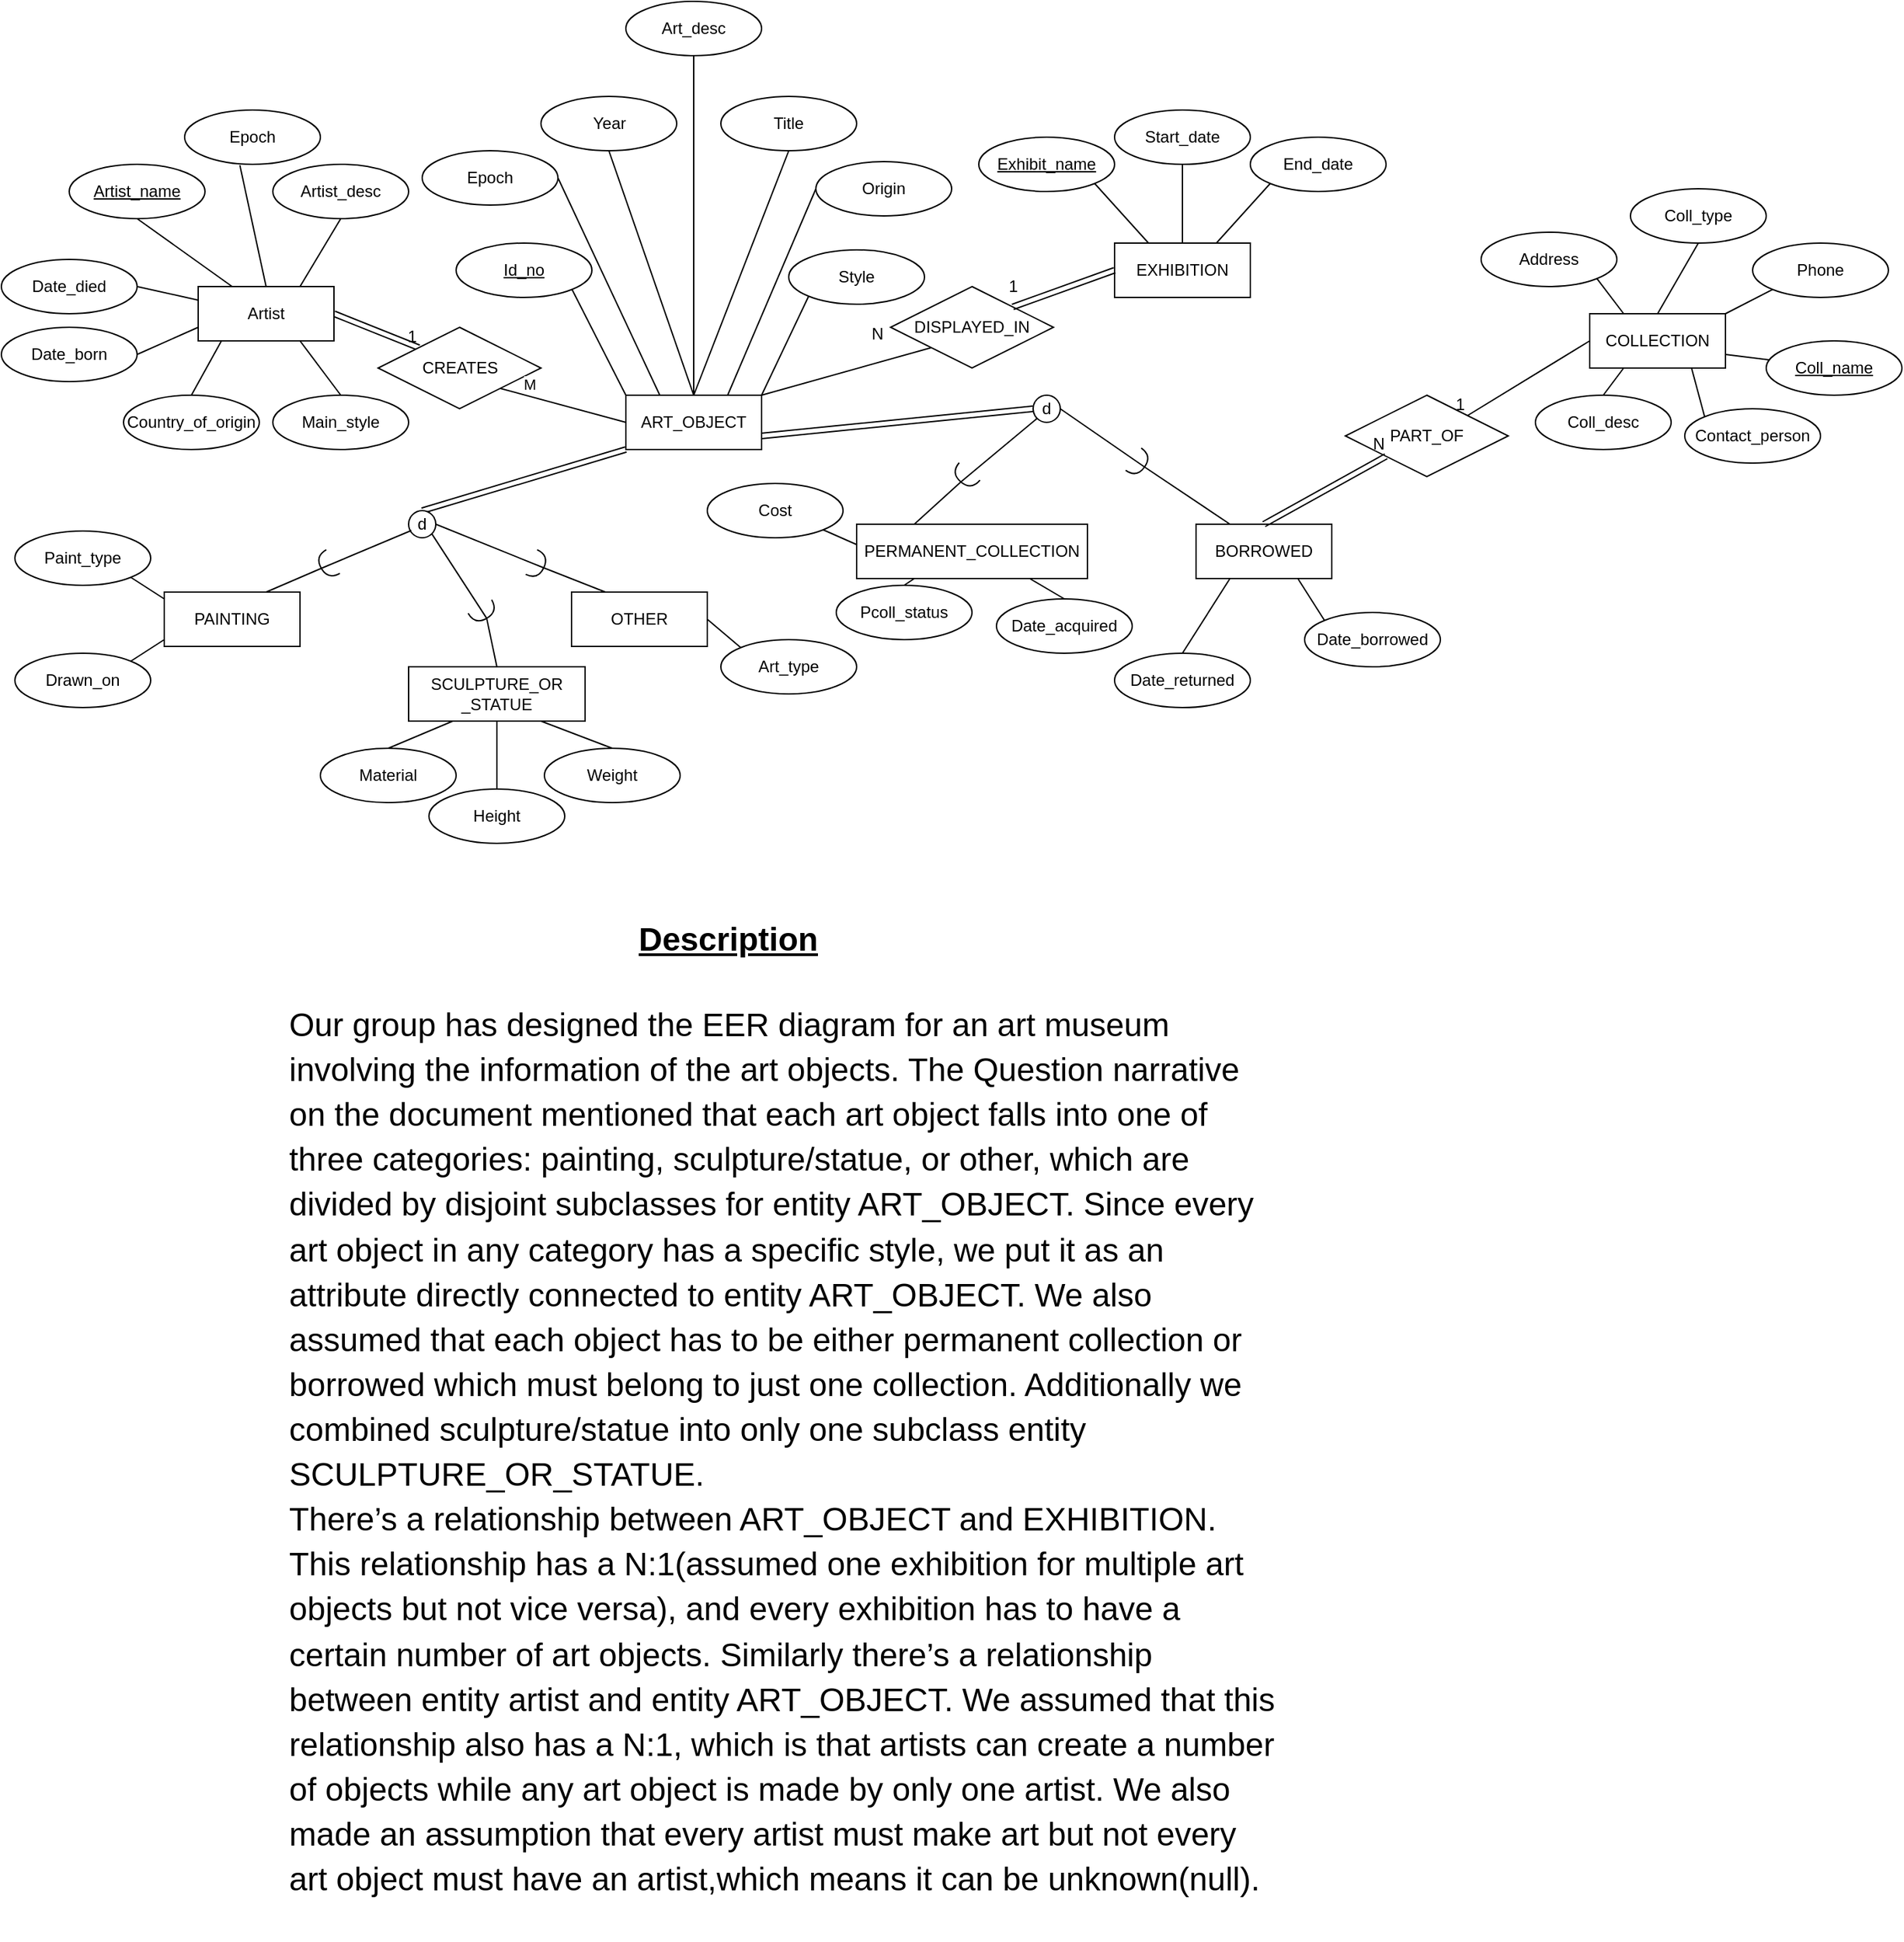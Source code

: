 <mxfile>
    <diagram id="54PZoBZla_RP72kpvhu2" name="Page-1">
        <mxGraphModel dx="2553" dy="2038" grid="1" gridSize="10" guides="0" tooltips="1" connect="1" arrows="1" fold="1" page="1" pageScale="1" pageWidth="850" pageHeight="1100" math="0" shadow="0">
            <root>
                <mxCell id="0"/>
                <mxCell id="1" parent="0"/>
                <mxCell id="2" value="ART_OBJECT" style="whiteSpace=wrap;html=1;align=center;" parent="1" vertex="1">
                    <mxGeometry x="350" y="150" width="100" height="40" as="geometry"/>
                </mxCell>
                <mxCell id="3" value="Id_no" style="ellipse;whiteSpace=wrap;html=1;align=center;fontStyle=4;" parent="1" vertex="1">
                    <mxGeometry x="225" y="38" width="100" height="40" as="geometry"/>
                </mxCell>
                <mxCell id="4" value="Title" style="ellipse;whiteSpace=wrap;html=1;align=center;" parent="1" vertex="1">
                    <mxGeometry x="420" y="-70" width="100" height="40" as="geometry"/>
                </mxCell>
                <mxCell id="5" value="Year" style="ellipse;whiteSpace=wrap;html=1;align=center;" parent="1" vertex="1">
                    <mxGeometry x="287.5" y="-70" width="100" height="40" as="geometry"/>
                </mxCell>
                <mxCell id="6" value="Art_desc" style="ellipse;whiteSpace=wrap;html=1;align=center;" parent="1" vertex="1">
                    <mxGeometry x="350" y="-140" width="100" height="40" as="geometry"/>
                </mxCell>
                <mxCell id="7" value="" style="endArrow=none;html=1;rounded=0;entryX=0;entryY=0;entryDx=0;entryDy=0;exitX=1;exitY=1;exitDx=0;exitDy=0;" parent="1" source="3" target="2" edge="1">
                    <mxGeometry relative="1" as="geometry">
                        <mxPoint x="330" y="260" as="sourcePoint"/>
                        <mxPoint x="490" y="260" as="targetPoint"/>
                    </mxGeometry>
                </mxCell>
                <mxCell id="8" value="" style="endArrow=none;html=1;rounded=0;exitX=0.5;exitY=1;exitDx=0;exitDy=0;" parent="1" source="5" edge="1">
                    <mxGeometry relative="1" as="geometry">
                        <mxPoint x="330" y="260" as="sourcePoint"/>
                        <mxPoint x="400" y="150" as="targetPoint"/>
                    </mxGeometry>
                </mxCell>
                <mxCell id="9" value="" style="endArrow=none;html=1;rounded=0;entryX=0.5;entryY=1;entryDx=0;entryDy=0;" parent="1" target="6" edge="1">
                    <mxGeometry relative="1" as="geometry">
                        <mxPoint x="400" y="150" as="sourcePoint"/>
                        <mxPoint x="490" y="260" as="targetPoint"/>
                    </mxGeometry>
                </mxCell>
                <mxCell id="10" value="" style="endArrow=none;html=1;rounded=0;entryX=0.5;entryY=1;entryDx=0;entryDy=0;" parent="1" target="4" edge="1">
                    <mxGeometry relative="1" as="geometry">
                        <mxPoint x="400" y="150" as="sourcePoint"/>
                        <mxPoint x="490" y="260" as="targetPoint"/>
                    </mxGeometry>
                </mxCell>
                <mxCell id="11" value="" style="ellipse;whiteSpace=wrap;html=1;align=center;aspect=fixed;fillColor=none;strokeColor=none;resizable=0;perimeter=centerPerimeter;rotatable=0;allowArrows=0;points=[];outlineConnect=1;" parent="1" vertex="1">
                    <mxGeometry x="200" y="240" width="10" height="10" as="geometry"/>
                </mxCell>
                <mxCell id="12" value="PAINTING" style="whiteSpace=wrap;html=1;align=center;" parent="1" vertex="1">
                    <mxGeometry x="10" y="295" width="100" height="40" as="geometry"/>
                </mxCell>
                <mxCell id="14" value="SCULPTURE_OR _STATUE" style="whiteSpace=wrap;html=1;align=center;" parent="1" vertex="1">
                    <mxGeometry x="190" y="350" width="130" height="40" as="geometry"/>
                </mxCell>
                <mxCell id="15" value="OTHER" style="whiteSpace=wrap;html=1;align=center;" parent="1" vertex="1">
                    <mxGeometry x="310" y="295" width="100" height="40" as="geometry"/>
                </mxCell>
                <mxCell id="16" value="" style="shape=link;html=1;rounded=0;exitX=0;exitY=1;exitDx=0;exitDy=0;entryX=0.5;entryY=0;entryDx=0;entryDy=0;" parent="1" source="2" target="19" edge="1">
                    <mxGeometry relative="1" as="geometry">
                        <mxPoint x="280" y="260" as="sourcePoint"/>
                        <mxPoint x="400" y="260" as="targetPoint"/>
                    </mxGeometry>
                </mxCell>
                <mxCell id="17" value="" style="ellipse;whiteSpace=wrap;html=1;align=center;aspect=fixed;fillColor=none;strokeColor=none;resizable=0;perimeter=centerPerimeter;rotatable=0;allowArrows=0;points=[];outlineConnect=1;" parent="1" vertex="1">
                    <mxGeometry x="250" y="240" width="10" height="10" as="geometry"/>
                </mxCell>
                <mxCell id="18" value="" style="ellipse;whiteSpace=wrap;html=1;align=center;aspect=fixed;fillColor=none;strokeColor=none;resizable=0;perimeter=centerPerimeter;rotatable=0;allowArrows=0;points=[];outlineConnect=1;" parent="1" vertex="1">
                    <mxGeometry x="242.5" y="270" width="10" height="10" as="geometry"/>
                </mxCell>
                <mxCell id="19" value="d" style="ellipse;whiteSpace=wrap;html=1;" parent="1" vertex="1">
                    <mxGeometry x="190" y="235" width="20" height="20" as="geometry"/>
                </mxCell>
                <mxCell id="20" value="" style="ellipse;whiteSpace=wrap;html=1;align=center;aspect=fixed;fillColor=none;strokeColor=none;resizable=0;perimeter=centerPerimeter;rotatable=0;allowArrows=0;points=[];outlineConnect=1;" parent="1" vertex="1">
                    <mxGeometry x="250" y="240" width="10" height="10" as="geometry"/>
                </mxCell>
                <mxCell id="21" value="" style="ellipse;whiteSpace=wrap;html=1;align=center;aspect=fixed;fillColor=none;strokeColor=none;resizable=0;perimeter=centerPerimeter;rotatable=0;allowArrows=0;points=[];outlineConnect=1;" parent="1" vertex="1">
                    <mxGeometry x="250" y="240" width="10" height="10" as="geometry"/>
                </mxCell>
                <mxCell id="22" value="Drawn_on" style="ellipse;whiteSpace=wrap;html=1;align=center;" parent="1" vertex="1">
                    <mxGeometry x="-100" y="340" width="100" height="40" as="geometry"/>
                </mxCell>
                <mxCell id="23" value="Style" style="ellipse;whiteSpace=wrap;html=1;align=center;" parent="1" vertex="1">
                    <mxGeometry x="470" y="43" width="100" height="40" as="geometry"/>
                </mxCell>
                <mxCell id="24" value="Paint_type" style="ellipse;whiteSpace=wrap;html=1;align=center;" parent="1" vertex="1">
                    <mxGeometry x="-100" y="250" width="100" height="40" as="geometry"/>
                </mxCell>
                <mxCell id="25" value="" style="endArrow=none;html=1;rounded=0;entryX=0.1;entryY=0.732;entryDx=0;entryDy=0;exitX=1;exitY=0.5;exitDx=0;exitDy=0;exitPerimeter=0;entryPerimeter=0;" parent="1" source="27" target="19" edge="1">
                    <mxGeometry width="50" height="50" relative="1" as="geometry">
                        <mxPoint x="-13.94" y="363.078" as="sourcePoint"/>
                        <mxPoint x="3" y="327" as="targetPoint"/>
                    </mxGeometry>
                </mxCell>
                <mxCell id="26" value="" style="endArrow=none;html=1;rounded=0;entryX=1;entryY=0.5;entryDx=0;entryDy=0;entryPerimeter=0;exitX=0.75;exitY=0;exitDx=0;exitDy=0;" parent="1" source="12" target="27" edge="1">
                    <mxGeometry width="50" height="50" relative="1" as="geometry">
                        <mxPoint x="-65" y="400" as="sourcePoint"/>
                        <mxPoint x="-110" y="470" as="targetPoint"/>
                    </mxGeometry>
                </mxCell>
                <mxCell id="27" value="" style="shape=requiredInterface;html=1;verticalLabelPosition=bottom;sketch=0;rotation=-210;" parent="1" vertex="1">
                    <mxGeometry x="125" y="265" width="10" height="20" as="geometry"/>
                </mxCell>
                <mxCell id="31" value="" style="endArrow=none;html=1;rounded=0;entryX=1;entryY=1;entryDx=0;entryDy=0;exitX=1;exitY=0.5;exitDx=0;exitDy=0;exitPerimeter=0;" parent="1" source="33" target="19" edge="1">
                    <mxGeometry width="50" height="50" relative="1" as="geometry">
                        <mxPoint x="427.22" y="302.408" as="sourcePoint"/>
                        <mxPoint x="444.16" y="266.33" as="targetPoint"/>
                    </mxGeometry>
                </mxCell>
                <mxCell id="32" value="" style="endArrow=none;html=1;rounded=0;entryX=1;entryY=0.5;entryDx=0;entryDy=0;entryPerimeter=0;exitX=0.5;exitY=0;exitDx=0;exitDy=0;" parent="1" source="14" target="33" edge="1">
                    <mxGeometry width="50" height="50" relative="1" as="geometry">
                        <mxPoint x="376.16" y="339.33" as="sourcePoint"/>
                        <mxPoint x="331.16" y="409.33" as="targetPoint"/>
                    </mxGeometry>
                </mxCell>
                <mxCell id="33" value="" style="shape=requiredInterface;html=1;verticalLabelPosition=bottom;sketch=0;rotation=60;" parent="1" vertex="1">
                    <mxGeometry x="240.0" y="300.0" width="10" height="20" as="geometry"/>
                </mxCell>
                <mxCell id="34" value="" style="endArrow=none;html=1;rounded=0;entryX=1;entryY=0.5;entryDx=0;entryDy=0;exitX=1;exitY=0.5;exitDx=0;exitDy=0;exitPerimeter=0;" parent="1" source="36" target="19" edge="1">
                    <mxGeometry width="50" height="50" relative="1" as="geometry">
                        <mxPoint x="557.22" y="272.408" as="sourcePoint"/>
                        <mxPoint x="250" y="170" as="targetPoint"/>
                        <Array as="points"/>
                    </mxGeometry>
                </mxCell>
                <mxCell id="35" value="" style="endArrow=none;html=1;rounded=0;exitX=0.25;exitY=0;exitDx=0;exitDy=0;entryX=1;entryY=0.5;entryDx=0;entryDy=0;entryPerimeter=0;" parent="1" source="15" target="36" edge="1">
                    <mxGeometry width="50" height="50" relative="1" as="geometry">
                        <mxPoint x="760" y="290" as="sourcePoint"/>
                        <mxPoint x="539" y="274" as="targetPoint"/>
                    </mxGeometry>
                </mxCell>
                <mxCell id="36" value="" style="shape=requiredInterface;html=1;verticalLabelPosition=bottom;sketch=0;rotation=25;" parent="1" vertex="1">
                    <mxGeometry x="280.0" y="265.0" width="10" height="20" as="geometry"/>
                </mxCell>
                <mxCell id="37" value="" style="endArrow=none;html=1;rounded=0;exitX=1;exitY=1;exitDx=0;exitDy=0;" parent="1" source="24" edge="1">
                    <mxGeometry relative="1" as="geometry">
                        <mxPoint x="-90" y="428" as="sourcePoint"/>
                        <mxPoint x="10" y="300" as="targetPoint"/>
                    </mxGeometry>
                </mxCell>
                <mxCell id="38" value="" style="endArrow=none;html=1;rounded=0;exitX=1;exitY=0;exitDx=0;exitDy=0;entryX=0;entryY=0.875;entryDx=0;entryDy=0;entryPerimeter=0;" parent="1" source="22" target="12" edge="1">
                    <mxGeometry relative="1" as="geometry">
                        <mxPoint x="-70" y="438" as="sourcePoint"/>
                        <mxPoint x="20" y="418" as="targetPoint"/>
                    </mxGeometry>
                </mxCell>
                <mxCell id="40" value="" style="endArrow=none;html=1;rounded=0;exitX=0;exitY=1;exitDx=0;exitDy=0;entryX=1;entryY=0;entryDx=0;entryDy=0;" parent="1" source="23" target="2" edge="1">
                    <mxGeometry relative="1" as="geometry">
                        <mxPoint x="30" y="430" as="sourcePoint"/>
                        <mxPoint x="400" y="150" as="targetPoint"/>
                    </mxGeometry>
                </mxCell>
                <mxCell id="42" value="Height" style="ellipse;whiteSpace=wrap;html=1;align=center;" parent="1" vertex="1">
                    <mxGeometry x="205" y="440" width="100" height="40" as="geometry"/>
                </mxCell>
                <mxCell id="45" value="" style="shape=link;html=1;rounded=0;entryX=0;entryY=0;entryDx=0;entryDy=0;exitX=1;exitY=0.5;exitDx=0;exitDy=0;" parent="1" source="129" target="130" edge="1">
                    <mxGeometry relative="1" as="geometry">
                        <mxPoint x="130" y="90" as="sourcePoint"/>
                        <mxPoint x="210" y="115" as="targetPoint"/>
                    </mxGeometry>
                </mxCell>
                <mxCell id="46" value="1" style="resizable=0;html=1;whiteSpace=wrap;align=right;verticalAlign=bottom;" parent="45" connectable="0" vertex="1">
                    <mxGeometry x="1" relative="1" as="geometry"/>
                </mxCell>
                <mxCell id="47" value="Date_born" style="ellipse;whiteSpace=wrap;html=1;align=center;" parent="1" vertex="1">
                    <mxGeometry x="-110" y="100" width="100" height="40" as="geometry"/>
                </mxCell>
                <mxCell id="48" value="Artist_name" style="ellipse;whiteSpace=wrap;html=1;align=center;fontStyle=4;" parent="1" vertex="1">
                    <mxGeometry x="-60" y="-20" width="100" height="40" as="geometry"/>
                </mxCell>
                <mxCell id="49" value="Date_died" style="ellipse;whiteSpace=wrap;html=1;align=center;" parent="1" vertex="1">
                    <mxGeometry x="-110" y="50" width="100" height="40" as="geometry"/>
                </mxCell>
                <mxCell id="50" value="Material" style="ellipse;whiteSpace=wrap;html=1;align=center;" parent="1" vertex="1">
                    <mxGeometry x="125" y="410" width="100" height="40" as="geometry"/>
                </mxCell>
                <mxCell id="51" value="Weight" style="ellipse;whiteSpace=wrap;html=1;align=center;" parent="1" vertex="1">
                    <mxGeometry x="290" y="410" width="100" height="40" as="geometry"/>
                </mxCell>
                <mxCell id="52" value="Country_of_origin" style="ellipse;whiteSpace=wrap;html=1;align=center;" parent="1" vertex="1">
                    <mxGeometry x="-20" y="150" width="100" height="40" as="geometry"/>
                </mxCell>
                <mxCell id="53" value="Epoch" style="ellipse;whiteSpace=wrap;html=1;align=center;" parent="1" vertex="1">
                    <mxGeometry x="25" y="-60" width="100" height="40" as="geometry"/>
                </mxCell>
                <mxCell id="54" value="Artist_desc" style="ellipse;whiteSpace=wrap;html=1;align=center;" parent="1" vertex="1">
                    <mxGeometry x="90" y="-20" width="100" height="40" as="geometry"/>
                </mxCell>
                <mxCell id="55" value="Main_style" style="ellipse;whiteSpace=wrap;html=1;align=center;" parent="1" vertex="1">
                    <mxGeometry x="90" y="150" width="100" height="40" as="geometry"/>
                </mxCell>
                <mxCell id="56" value="" style="endArrow=none;html=1;rounded=0;entryX=0.407;entryY=1.017;entryDx=0;entryDy=0;entryPerimeter=0;exitX=0.5;exitY=0;exitDx=0;exitDy=0;" parent="1" source="129" target="53" edge="1">
                    <mxGeometry relative="1" as="geometry">
                        <mxPoint x="80" y="70" as="sourcePoint"/>
                        <mxPoint x="140" y="140" as="targetPoint"/>
                    </mxGeometry>
                </mxCell>
                <mxCell id="57" value="" style="endArrow=none;html=1;rounded=0;exitX=0.5;exitY=0;exitDx=0;exitDy=0;entryX=0.5;entryY=1;entryDx=0;entryDy=0;" parent="1" source="42" target="14" edge="1">
                    <mxGeometry relative="1" as="geometry">
                        <mxPoint x="180" y="378" as="sourcePoint"/>
                        <mxPoint x="340" y="378" as="targetPoint"/>
                    </mxGeometry>
                </mxCell>
                <mxCell id="58" value="" style="endArrow=none;html=1;rounded=0;exitX=0.5;exitY=0;exitDx=0;exitDy=0;entryX=0.25;entryY=1;entryDx=0;entryDy=0;" parent="1" source="50" target="14" edge="1">
                    <mxGeometry relative="1" as="geometry">
                        <mxPoint x="180" y="378" as="sourcePoint"/>
                        <mxPoint x="340" y="378" as="targetPoint"/>
                    </mxGeometry>
                </mxCell>
                <mxCell id="59" value="" style="endArrow=none;html=1;rounded=0;entryX=0.5;entryY=0;entryDx=0;entryDy=0;exitX=0.75;exitY=1;exitDx=0;exitDy=0;" parent="1" source="14" target="51" edge="1">
                    <mxGeometry relative="1" as="geometry">
                        <mxPoint x="295" y="390" as="sourcePoint"/>
                        <mxPoint x="340" y="378" as="targetPoint"/>
                    </mxGeometry>
                </mxCell>
                <mxCell id="60" value="" style="endArrow=none;html=1;rounded=0;entryX=0.25;entryY=0;entryDx=0;entryDy=0;exitX=0.5;exitY=1;exitDx=0;exitDy=0;" parent="1" source="48" target="129" edge="1">
                    <mxGeometry relative="1" as="geometry">
                        <mxPoint x="-20" y="140" as="sourcePoint"/>
                        <mxPoint x="55" y="70" as="targetPoint"/>
                    </mxGeometry>
                </mxCell>
                <mxCell id="61" value="" style="endArrow=none;html=1;rounded=0;entryX=0;entryY=0.75;entryDx=0;entryDy=0;exitX=1;exitY=0.5;exitDx=0;exitDy=0;" parent="1" source="47" target="129" edge="1">
                    <mxGeometry relative="1" as="geometry">
                        <mxPoint x="-20" y="140" as="sourcePoint"/>
                        <mxPoint x="30" y="110" as="targetPoint"/>
                    </mxGeometry>
                </mxCell>
                <mxCell id="62" value="" style="endArrow=none;html=1;rounded=0;entryX=0;entryY=0.25;entryDx=0;entryDy=0;exitX=1;exitY=0.5;exitDx=0;exitDy=0;" parent="1" source="49" target="129" edge="1">
                    <mxGeometry relative="1" as="geometry">
                        <mxPoint x="-20" y="140" as="sourcePoint"/>
                        <mxPoint x="30" y="80" as="targetPoint"/>
                    </mxGeometry>
                </mxCell>
                <mxCell id="63" value="" style="endArrow=none;html=1;rounded=0;entryX=0.175;entryY=0.983;entryDx=0;entryDy=0;exitX=0.5;exitY=0;exitDx=0;exitDy=0;entryPerimeter=0;" parent="1" source="52" target="129" edge="1">
                    <mxGeometry relative="1" as="geometry">
                        <mxPoint x="-20" y="140" as="sourcePoint"/>
                        <mxPoint x="55" y="110" as="targetPoint"/>
                    </mxGeometry>
                </mxCell>
                <mxCell id="64" value="" style="endArrow=none;html=1;rounded=0;entryX=0.75;entryY=1;entryDx=0;entryDy=0;exitX=0.5;exitY=0;exitDx=0;exitDy=0;" parent="1" source="55" target="129" edge="1">
                    <mxGeometry relative="1" as="geometry">
                        <mxPoint x="-20" y="140" as="sourcePoint"/>
                        <mxPoint x="105" y="110" as="targetPoint"/>
                    </mxGeometry>
                </mxCell>
                <mxCell id="65" value="" style="endArrow=none;html=1;rounded=0;entryX=0.5;entryY=1;entryDx=0;entryDy=0;exitX=0.75;exitY=0;exitDx=0;exitDy=0;" parent="1" source="129" target="54" edge="1">
                    <mxGeometry relative="1" as="geometry">
                        <mxPoint x="105" y="70" as="sourcePoint"/>
                        <mxPoint x="140" y="140" as="targetPoint"/>
                    </mxGeometry>
                </mxCell>
                <mxCell id="66" value="Epoch" style="ellipse;whiteSpace=wrap;html=1;align=center;" parent="1" vertex="1">
                    <mxGeometry x="200" y="-30" width="100" height="40" as="geometry"/>
                </mxCell>
                <mxCell id="67" value="" style="endArrow=none;html=1;rounded=0;exitX=1;exitY=0.5;exitDx=0;exitDy=0;entryX=0.25;entryY=0;entryDx=0;entryDy=0;" parent="1" source="66" target="2" edge="1">
                    <mxGeometry relative="1" as="geometry">
                        <mxPoint x="300" as="sourcePoint"/>
                        <mxPoint x="400" y="150" as="targetPoint"/>
                    </mxGeometry>
                </mxCell>
                <mxCell id="68" value="Origin" style="ellipse;whiteSpace=wrap;html=1;align=center;" parent="1" vertex="1">
                    <mxGeometry x="490" y="-22" width="100" height="40" as="geometry"/>
                </mxCell>
                <mxCell id="69" value="" style="endArrow=none;html=1;rounded=0;entryX=0.75;entryY=0;entryDx=0;entryDy=0;exitX=0;exitY=0.5;exitDx=0;exitDy=0;" parent="1" source="68" target="2" edge="1">
                    <mxGeometry relative="1" as="geometry">
                        <mxPoint x="220" y="140" as="sourcePoint"/>
                        <mxPoint x="380" y="140" as="targetPoint"/>
                    </mxGeometry>
                </mxCell>
                <mxCell id="70" value="Art_type" style="ellipse;whiteSpace=wrap;html=1;align=center;" parent="1" vertex="1">
                    <mxGeometry x="420" y="330" width="100" height="40" as="geometry"/>
                </mxCell>
                <mxCell id="71" value="" style="endArrow=none;html=1;rounded=0;entryX=0;entryY=0;entryDx=0;entryDy=0;exitX=1;exitY=0.5;exitDx=0;exitDy=0;" parent="1" source="15" target="70" edge="1">
                    <mxGeometry relative="1" as="geometry">
                        <mxPoint x="500" y="338" as="sourcePoint"/>
                        <mxPoint x="660" y="338" as="targetPoint"/>
                    </mxGeometry>
                </mxCell>
                <mxCell id="78" value="BORROWED" style="whiteSpace=wrap;html=1;align=center;" parent="1" vertex="1">
                    <mxGeometry x="770" y="245" width="100" height="40" as="geometry"/>
                </mxCell>
                <mxCell id="79" value="PERMANENT_COLLECTION" style="whiteSpace=wrap;html=1;align=center;" parent="1" vertex="1">
                    <mxGeometry x="520" y="245" width="170" height="40" as="geometry"/>
                </mxCell>
                <mxCell id="80" value="EXHIBITION" style="shape=ext;margin=3;double=0;whiteSpace=wrap;html=1;align=center;" parent="1" vertex="1">
                    <mxGeometry x="710" y="38" width="100" height="40" as="geometry"/>
                </mxCell>
                <mxCell id="81" value="DISPLAYED_IN" style="shape=rhombus;double=0;perimeter=rhombusPerimeter;whiteSpace=wrap;html=1;align=center;" parent="1" vertex="1">
                    <mxGeometry x="545" y="70" width="120" height="60" as="geometry"/>
                </mxCell>
                <mxCell id="82" value="Exhibit_name" style="ellipse;whiteSpace=wrap;html=1;align=center;fontStyle=4" parent="1" vertex="1">
                    <mxGeometry x="610" y="-40" width="100" height="40" as="geometry"/>
                </mxCell>
                <mxCell id="83" value="End_date" style="ellipse;whiteSpace=wrap;html=1;align=center;" parent="1" vertex="1">
                    <mxGeometry x="810" y="-40" width="100" height="40" as="geometry"/>
                </mxCell>
                <mxCell id="84" value="Start_date" style="ellipse;whiteSpace=wrap;html=1;align=center;" parent="1" vertex="1">
                    <mxGeometry x="710" y="-60" width="100" height="40" as="geometry"/>
                </mxCell>
                <mxCell id="85" value="" style="shape=link;html=1;rounded=0;entryX=1;entryY=0;entryDx=0;entryDy=0;exitX=0;exitY=0.5;exitDx=0;exitDy=0;" parent="1" source="80" target="81" edge="1">
                    <mxGeometry relative="1" as="geometry">
                        <mxPoint x="370" y="50" as="sourcePoint"/>
                        <mxPoint x="530" y="50" as="targetPoint"/>
                    </mxGeometry>
                </mxCell>
                <mxCell id="86" value="" style="shape=link;html=1;rounded=0;exitX=1;exitY=0.75;exitDx=0;exitDy=0;entryX=0;entryY=0.5;entryDx=0;entryDy=0;" parent="1" source="2" target="87" edge="1">
                    <mxGeometry relative="1" as="geometry">
                        <mxPoint x="499.5" y="210" as="sourcePoint"/>
                        <mxPoint x="610" y="240" as="targetPoint"/>
                    </mxGeometry>
                </mxCell>
                <mxCell id="87" value="d" style="ellipse;whiteSpace=wrap;html=1;" parent="1" vertex="1">
                    <mxGeometry x="650" y="150" width="20" height="20" as="geometry"/>
                </mxCell>
                <mxCell id="88" value="" style="shape=requiredInterface;html=1;verticalLabelPosition=bottom;sketch=0;rotation=130;" parent="1" vertex="1">
                    <mxGeometry x="595.0" y="200.0" width="10" height="20" as="geometry"/>
                </mxCell>
                <mxCell id="89" value="" style="endArrow=none;html=1;rounded=0;entryX=0;entryY=1;entryDx=0;entryDy=0;exitX=1;exitY=0.5;exitDx=0;exitDy=0;exitPerimeter=0;" parent="1" source="88" target="87" edge="1">
                    <mxGeometry width="50" height="50" relative="1" as="geometry">
                        <mxPoint x="690" y="316" as="sourcePoint"/>
                        <mxPoint x="603" y="260" as="targetPoint"/>
                    </mxGeometry>
                </mxCell>
                <mxCell id="90" value="" style="endArrow=none;html=1;rounded=0;entryX=1;entryY=0.5;entryDx=0;entryDy=0;exitX=0.25;exitY=0;exitDx=0;exitDy=0;entryPerimeter=0;" parent="1" source="79" target="88" edge="1">
                    <mxGeometry width="50" height="50" relative="1" as="geometry">
                        <mxPoint x="514" y="333" as="sourcePoint"/>
                        <mxPoint x="427" y="277" as="targetPoint"/>
                    </mxGeometry>
                </mxCell>
                <mxCell id="91" value="" style="shape=requiredInterface;html=1;verticalLabelPosition=bottom;sketch=0;rotation=35;" parent="1" vertex="1">
                    <mxGeometry x="723.0" y="190.0" width="10" height="20" as="geometry"/>
                </mxCell>
                <mxCell id="92" value="" style="endArrow=none;html=1;rounded=0;entryX=1;entryY=0.5;entryDx=0;entryDy=0;exitX=1;exitY=0.5;exitDx=0;exitDy=0;exitPerimeter=0;" parent="1" source="91" target="87" edge="1">
                    <mxGeometry width="50" height="50" relative="1" as="geometry">
                        <mxPoint x="703" y="251" as="sourcePoint"/>
                        <mxPoint x="650" y="182" as="targetPoint"/>
                    </mxGeometry>
                </mxCell>
                <mxCell id="93" value="" style="endArrow=none;html=1;rounded=0;entryX=1;entryY=0.5;entryDx=0;entryDy=0;exitX=0.25;exitY=0;exitDx=0;exitDy=0;entryPerimeter=0;" parent="1" source="78" target="91" edge="1">
                    <mxGeometry width="50" height="50" relative="1" as="geometry">
                        <mxPoint x="823" y="270" as="sourcePoint"/>
                        <mxPoint x="440" y="212" as="targetPoint"/>
                    </mxGeometry>
                </mxCell>
                <mxCell id="94" value="" style="endArrow=none;html=1;rounded=0;entryX=0.25;entryY=0;entryDx=0;entryDy=0;exitX=1;exitY=1;exitDx=0;exitDy=0;" parent="1" source="82" target="80" edge="1">
                    <mxGeometry relative="1" as="geometry">
                        <mxPoint x="640" y="60" as="sourcePoint"/>
                        <mxPoint x="800" y="60" as="targetPoint"/>
                    </mxGeometry>
                </mxCell>
                <mxCell id="95" value="" style="endArrow=none;html=1;rounded=0;entryX=0.5;entryY=0;entryDx=0;entryDy=0;exitX=0.5;exitY=1;exitDx=0;exitDy=0;" parent="1" source="84" target="80" edge="1">
                    <mxGeometry relative="1" as="geometry">
                        <mxPoint x="640" y="60" as="sourcePoint"/>
                        <mxPoint x="800" y="60" as="targetPoint"/>
                    </mxGeometry>
                </mxCell>
                <mxCell id="96" value="" style="endArrow=none;html=1;rounded=0;entryX=0;entryY=1;entryDx=0;entryDy=0;exitX=0.75;exitY=0;exitDx=0;exitDy=0;" parent="1" source="80" target="83" edge="1">
                    <mxGeometry relative="1" as="geometry">
                        <mxPoint x="640" y="60" as="sourcePoint"/>
                        <mxPoint x="800" y="60" as="targetPoint"/>
                    </mxGeometry>
                </mxCell>
                <mxCell id="97" value="" style="endArrow=none;html=1;rounded=0;entryX=1;entryY=0;entryDx=0;entryDy=0;exitX=0;exitY=1;exitDx=0;exitDy=0;" parent="1" source="81" target="2" edge="1">
                    <mxGeometry width="50" height="50" relative="1" as="geometry">
                        <mxPoint x="510" y="140" as="sourcePoint"/>
                        <mxPoint x="427" y="141" as="targetPoint"/>
                    </mxGeometry>
                </mxCell>
                <mxCell id="98" value="1" style="text;html=1;align=center;verticalAlign=middle;resizable=0;points=[];autosize=1;strokeColor=none;fillColor=none;" parent="1" vertex="1">
                    <mxGeometry x="620" y="55" width="30" height="30" as="geometry"/>
                </mxCell>
                <mxCell id="99" value="N" style="text;html=1;align=center;verticalAlign=middle;resizable=0;points=[];autosize=1;strokeColor=none;fillColor=none;" parent="1" vertex="1">
                    <mxGeometry x="520" y="90" width="30" height="30" as="geometry"/>
                </mxCell>
                <mxCell id="100" value="Date_borrowed" style="ellipse;whiteSpace=wrap;html=1;align=center;" parent="1" vertex="1">
                    <mxGeometry x="850" y="310" width="100" height="40" as="geometry"/>
                </mxCell>
                <mxCell id="101" value="COLLECTION" style="whiteSpace=wrap;html=1;align=center;" parent="1" vertex="1">
                    <mxGeometry x="1060" y="90" width="100" height="40" as="geometry"/>
                </mxCell>
                <mxCell id="102" value="Date_returned" style="ellipse;whiteSpace=wrap;html=1;align=center;" parent="1" vertex="1">
                    <mxGeometry x="710" y="340" width="100" height="40" as="geometry"/>
                </mxCell>
                <mxCell id="103" value="PART_OF" style="shape=rhombus;perimeter=rhombusPerimeter;whiteSpace=wrap;html=1;align=center;" parent="1" vertex="1">
                    <mxGeometry x="880" y="150" width="120" height="60" as="geometry"/>
                </mxCell>
                <mxCell id="104" value="" style="endArrow=none;html=1;rounded=0;exitX=0.25;exitY=1;exitDx=0;exitDy=0;entryX=0.5;entryY=0;entryDx=0;entryDy=0;" parent="1" source="78" target="102" edge="1">
                    <mxGeometry relative="1" as="geometry">
                        <mxPoint x="880" y="270" as="sourcePoint"/>
                        <mxPoint x="1040" y="270" as="targetPoint"/>
                    </mxGeometry>
                </mxCell>
                <mxCell id="105" value="" style="endArrow=none;html=1;rounded=0;exitX=0.75;exitY=1;exitDx=0;exitDy=0;entryX=0;entryY=0;entryDx=0;entryDy=0;" parent="1" source="78" target="100" edge="1">
                    <mxGeometry relative="1" as="geometry">
                        <mxPoint x="1100" y="210" as="sourcePoint"/>
                        <mxPoint x="1170" y="220" as="targetPoint"/>
                    </mxGeometry>
                </mxCell>
                <mxCell id="106" value="" style="endArrow=none;html=1;rounded=0;entryX=1;entryY=0;entryDx=0;entryDy=0;exitX=0;exitY=0.5;exitDx=0;exitDy=0;" parent="1" source="101" target="103" edge="1">
                    <mxGeometry relative="1" as="geometry">
                        <mxPoint x="420" y="170" as="sourcePoint"/>
                        <mxPoint x="580" y="170" as="targetPoint"/>
                    </mxGeometry>
                </mxCell>
                <mxCell id="107" value="1" style="resizable=0;html=1;whiteSpace=wrap;align=right;verticalAlign=bottom;" parent="106" connectable="0" vertex="1">
                    <mxGeometry x="1" relative="1" as="geometry"/>
                </mxCell>
                <mxCell id="108" value="Date_acquired" style="ellipse;whiteSpace=wrap;html=1;align=center;" parent="1" vertex="1">
                    <mxGeometry x="623" y="300" width="100" height="40" as="geometry"/>
                </mxCell>
                <mxCell id="109" value="" style="shape=link;html=1;rounded=0;entryX=0;entryY=1;entryDx=0;entryDy=0;exitX=0.5;exitY=0;exitDx=0;exitDy=0;" parent="1" source="78" target="103" edge="1">
                    <mxGeometry relative="1" as="geometry">
                        <mxPoint x="1050" y="120" as="sourcePoint"/>
                        <mxPoint x="470" y="180" as="targetPoint"/>
                    </mxGeometry>
                </mxCell>
                <mxCell id="110" value="N" style="resizable=0;html=1;whiteSpace=wrap;align=right;verticalAlign=bottom;" parent="109" connectable="0" vertex="1">
                    <mxGeometry x="1" relative="1" as="geometry"/>
                </mxCell>
                <mxCell id="111" value="Cost" style="ellipse;whiteSpace=wrap;html=1;align=center;" parent="1" vertex="1">
                    <mxGeometry x="410" y="215" width="100" height="40" as="geometry"/>
                </mxCell>
                <mxCell id="112" value="Pcoll_status" style="ellipse;whiteSpace=wrap;html=1;align=center;" parent="1" vertex="1">
                    <mxGeometry x="505" y="290" width="100" height="40" as="geometry"/>
                </mxCell>
                <mxCell id="113" value="" style="endArrow=none;html=1;rounded=0;exitX=0.25;exitY=1;exitDx=0;exitDy=0;entryX=0.5;entryY=0;entryDx=0;entryDy=0;" parent="1" source="79" target="112" edge="1">
                    <mxGeometry relative="1" as="geometry">
                        <mxPoint x="1110" y="220" as="sourcePoint"/>
                        <mxPoint x="1180" y="230" as="targetPoint"/>
                    </mxGeometry>
                </mxCell>
                <mxCell id="114" value="" style="endArrow=none;html=1;rounded=0;entryX=1;entryY=1;entryDx=0;entryDy=0;" parent="1" target="111" edge="1">
                    <mxGeometry relative="1" as="geometry">
                        <mxPoint x="520" y="260" as="sourcePoint"/>
                        <mxPoint x="1190" y="240" as="targetPoint"/>
                    </mxGeometry>
                </mxCell>
                <mxCell id="115" value="Coll_name" style="ellipse;whiteSpace=wrap;html=1;align=center;fontStyle=4;" parent="1" vertex="1">
                    <mxGeometry x="1190" y="110" width="100" height="40" as="geometry"/>
                </mxCell>
                <mxCell id="116" value="Phone" style="ellipse;whiteSpace=wrap;html=1;align=center;" parent="1" vertex="1">
                    <mxGeometry x="1180" y="38" width="100" height="40" as="geometry"/>
                </mxCell>
                <mxCell id="117" value="" style="endArrow=none;html=1;rounded=0;entryX=0;entryY=1;entryDx=0;entryDy=0;exitX=1;exitY=0;exitDx=0;exitDy=0;" parent="1" source="101" target="116" edge="1">
                    <mxGeometry width="50" height="50" relative="1" as="geometry">
                        <mxPoint x="1370" y="140" as="sourcePoint"/>
                        <mxPoint x="1420" y="90" as="targetPoint"/>
                    </mxGeometry>
                </mxCell>
                <mxCell id="118" value="Address" style="ellipse;whiteSpace=wrap;html=1;align=center;" parent="1" vertex="1">
                    <mxGeometry x="980" y="30" width="100" height="40" as="geometry"/>
                </mxCell>
                <mxCell id="119" value="" style="endArrow=none;html=1;rounded=0;entryX=0.5;entryY=1;entryDx=0;entryDy=0;exitX=0.5;exitY=0;exitDx=0;exitDy=0;" parent="1" source="101" target="121" edge="1">
                    <mxGeometry width="50" height="50" relative="1" as="geometry">
                        <mxPoint x="1150" y="-110" as="sourcePoint"/>
                        <mxPoint x="1225" y="-170" as="targetPoint"/>
                    </mxGeometry>
                </mxCell>
                <mxCell id="120" value="" style="endArrow=none;html=1;rounded=0;exitX=1;exitY=0.75;exitDx=0;exitDy=0;" parent="1" source="101" target="115" edge="1">
                    <mxGeometry width="50" height="50" relative="1" as="geometry">
                        <mxPoint x="1220" y="-100" as="sourcePoint"/>
                        <mxPoint x="1295" y="-160" as="targetPoint"/>
                    </mxGeometry>
                </mxCell>
                <mxCell id="121" value="Coll_type" style="ellipse;whiteSpace=wrap;html=1;align=center;" parent="1" vertex="1">
                    <mxGeometry x="1090" y="-2" width="100" height="40" as="geometry"/>
                </mxCell>
                <mxCell id="122" value="Coll_desc" style="ellipse;whiteSpace=wrap;html=1;align=center;" parent="1" vertex="1">
                    <mxGeometry x="1020" y="150" width="100" height="40" as="geometry"/>
                </mxCell>
                <mxCell id="123" value="Contact_person" style="ellipse;whiteSpace=wrap;html=1;align=center;" parent="1" vertex="1">
                    <mxGeometry x="1130" y="160" width="100" height="40" as="geometry"/>
                </mxCell>
                <mxCell id="124" value="" style="endArrow=none;html=1;rounded=0;entryX=1;entryY=1;entryDx=0;entryDy=0;exitX=0.25;exitY=0;exitDx=0;exitDy=0;" parent="1" source="101" target="118" edge="1">
                    <mxGeometry width="50" height="50" relative="1" as="geometry">
                        <mxPoint x="1120" y="-90" as="sourcePoint"/>
                        <mxPoint x="1195" y="-150" as="targetPoint"/>
                    </mxGeometry>
                </mxCell>
                <mxCell id="125" value="" style="endArrow=none;html=1;rounded=0;exitX=0.75;exitY=1;exitDx=0;exitDy=0;entryX=0;entryY=0;entryDx=0;entryDy=0;" parent="1" source="101" target="123" edge="1">
                    <mxGeometry width="50" height="50" relative="1" as="geometry">
                        <mxPoint x="1210" y="-90" as="sourcePoint"/>
                        <mxPoint x="1250" y="-110" as="targetPoint"/>
                    </mxGeometry>
                </mxCell>
                <mxCell id="126" value="" style="endArrow=none;html=1;rounded=0;entryX=0.5;entryY=0;entryDx=0;entryDy=0;exitX=0.25;exitY=1;exitDx=0;exitDy=0;" parent="1" source="101" target="122" edge="1">
                    <mxGeometry width="50" height="50" relative="1" as="geometry">
                        <mxPoint x="1340" y="-10" as="sourcePoint"/>
                        <mxPoint x="1415" y="-70" as="targetPoint"/>
                    </mxGeometry>
                </mxCell>
                <mxCell id="127" value="" style="endArrow=none;html=1;rounded=0;exitX=0.75;exitY=1;exitDx=0;exitDy=0;entryX=0.5;entryY=0;entryDx=0;entryDy=0;" parent="1" source="79" target="108" edge="1">
                    <mxGeometry relative="1" as="geometry">
                        <mxPoint x="1040" y="320" as="sourcePoint"/>
                        <mxPoint x="750" y="330" as="targetPoint"/>
                    </mxGeometry>
                </mxCell>
                <mxCell id="129" value="Artist" style="shape=ext;margin=3;double=0;whiteSpace=wrap;html=1;align=center;" parent="1" vertex="1">
                    <mxGeometry x="35" y="70" width="100" height="40" as="geometry"/>
                </mxCell>
                <mxCell id="130" value="CREATES" style="shape=rhombus;double=0;perimeter=rhombusPerimeter;whiteSpace=wrap;html=1;align=center;" parent="1" vertex="1">
                    <mxGeometry x="167.5" y="100" width="120" height="60" as="geometry"/>
                </mxCell>
                <mxCell id="137" value="" style="endArrow=none;html=1;exitX=1;exitY=1;exitDx=0;exitDy=0;entryX=0;entryY=0.5;entryDx=0;entryDy=0;" parent="1" source="130" target="2" edge="1">
                    <mxGeometry width="50" height="50" relative="1" as="geometry">
                        <mxPoint x="320" y="200" as="sourcePoint"/>
                        <mxPoint x="370" y="150" as="targetPoint"/>
                    </mxGeometry>
                </mxCell>
                <mxCell id="138" value="M" style="edgeLabel;html=1;align=center;verticalAlign=middle;resizable=0;points=[];" parent="137" vertex="1" connectable="0">
                    <mxGeometry x="-0.588" y="9" relative="1" as="geometry">
                        <mxPoint as="offset"/>
                    </mxGeometry>
                </mxCell>
                <mxCell id="139" value="&lt;div style=&quot;text-align: left;&quot;&gt;&lt;span style=&quot;font-size: 24px; background-color: initial;&quot;&gt;&lt;u&gt;&lt;b&gt;Description&lt;/b&gt;&lt;/u&gt;&lt;/span&gt;&lt;/div&gt;&lt;font style=&quot;&quot;&gt;&lt;div style=&quot;text-align: left;&quot;&gt;&lt;br&gt;&lt;/div&gt;&lt;font style=&quot;&quot;&gt;&lt;div style=&quot;text-align: left;&quot;&gt;&lt;br&gt;&lt;/div&gt;&lt;/font&gt;&lt;/font&gt;" style="text;html=1;align=center;verticalAlign=middle;resizable=0;points=[];autosize=1;strokeColor=none;fillColor=none;" vertex="1" parent="1">
                    <mxGeometry x="345" y="530" width="160" height="70" as="geometry"/>
                </mxCell>
                <mxCell id="140" value="&lt;b id=&quot;docs-internal-guid-ad6a5190-7fff-dc5d-ae5d-e2a7c85c96ba&quot; style=&quot;font-weight:normal;&quot;&gt;&lt;p style=&quot;line-height:1.38;margin-top:0pt;margin-bottom:0pt;&quot; dir=&quot;ltr&quot;&gt;&lt;/p&gt;&lt;/b&gt;&lt;span style=&quot;&quot; id=&quot;docs-internal-guid-ad6a5190-7fff-dc5d-ae5d-e2a7c85c96ba&quot;&gt;&lt;p style=&quot;line-height:1.38;margin-top:0pt;margin-bottom:0pt;&quot; dir=&quot;ltr&quot;&gt;&lt;span style=&quot;font-family: Arial, sans-serif; background-color: transparent; font-variant-numeric: normal; font-variant-east-asian: normal; font-variant-alternates: normal; vertical-align: baseline;&quot;&gt;Our group has designed the EER diagram for an art museum involving the information of the art objects. The Question narrative on the document mentioned that each art object falls into one of three categories: painting, sculpture/statue, or other, which are divided by disjoint subclasses for entity ART_OBJECT. Since every art object in any category has a specific style, we put it as an attribute directly connected to entity ART_OBJECT. We also assumed that each object has to be either permanent collection or borrowed which must belong to just one collection. Additionally we combined sculpture/statue into only one subclass entity SCULPTURE_OR_STATUE.&amp;nbsp;&lt;/span&gt;&lt;/p&gt;&lt;p style=&quot;line-height:1.38;margin-top:0pt;margin-bottom:0pt;&quot; dir=&quot;ltr&quot;&gt;&lt;span style=&quot;font-family: Arial, sans-serif; background-color: transparent; font-variant-numeric: normal; font-variant-east-asian: normal; font-variant-alternates: normal; vertical-align: baseline;&quot;&gt;There’s a relationship between ART_OBJECT and EXHIBITION. This relationship has a N:1(assumed one exhibition for multiple art objects but not vice versa), and every exhibition has to have a certain number of art objects. Similarly there’s a relationship between entity artist and entity ART_OBJECT. We assumed that this relationship also has a N:1, which is that artists can create a number of objects while any art object is made by only one artist. We also made an assumption that every artist must make art but not every art object must have an artist,which means it can be unknown(null).&lt;/span&gt;&lt;/p&gt;&lt;div&gt;&lt;span style=&quot;font-family: Arial, sans-serif; color: rgb(0, 0, 0); background-color: transparent; font-variant-numeric: normal; font-variant-east-asian: normal; font-variant-alternates: normal; vertical-align: baseline;&quot;&gt;&lt;br&gt;&lt;/span&gt;&lt;/div&gt;&lt;/span&gt;" style="text;whiteSpace=wrap;html=1;fontSize=24;" vertex="1" parent="1">
                    <mxGeometry x="100" y="590" width="730" height="660" as="geometry"/>
                </mxCell>
            </root>
        </mxGraphModel>
    </diagram>
</mxfile>